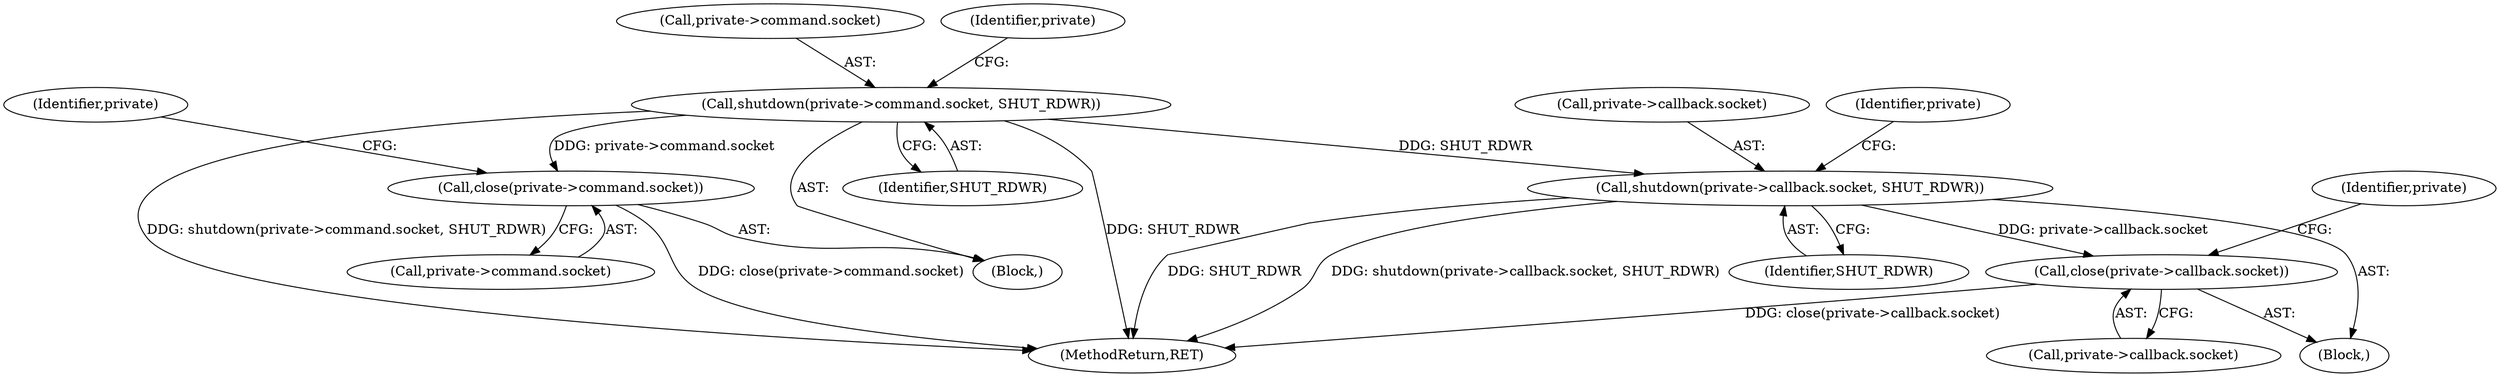 digraph "0_pacemaker_564f7cc2a51dcd2f28ab12a13394f31be5aa3c93_9@pointer" {
"1000204" [label="(Call,shutdown(private->command.socket, SHUT_RDWR))"];
"1000211" [label="(Call,close(private->command.socket))"];
"1000224" [label="(Call,shutdown(private->callback.socket, SHUT_RDWR))"];
"1000231" [label="(Call,close(private->callback.socket))"];
"1000224" [label="(Call,shutdown(private->callback.socket, SHUT_RDWR))"];
"1000205" [label="(Call,private->command.socket)"];
"1000204" [label="(Call,shutdown(private->command.socket, SHUT_RDWR))"];
"1000203" [label="(Block,)"];
"1000223" [label="(Block,)"];
"1000232" [label="(Call,private->callback.socket)"];
"1000240" [label="(Identifier,private)"];
"1000212" [label="(Call,private->command.socket)"];
"1000225" [label="(Call,private->callback.socket)"];
"1000230" [label="(Identifier,SHUT_RDWR)"];
"1000279" [label="(MethodReturn,RET)"];
"1000231" [label="(Call,close(private->callback.socket))"];
"1000220" [label="(Identifier,private)"];
"1000211" [label="(Call,close(private->command.socket))"];
"1000234" [label="(Identifier,private)"];
"1000214" [label="(Identifier,private)"];
"1000210" [label="(Identifier,SHUT_RDWR)"];
"1000204" -> "1000203"  [label="AST: "];
"1000204" -> "1000210"  [label="CFG: "];
"1000205" -> "1000204"  [label="AST: "];
"1000210" -> "1000204"  [label="AST: "];
"1000214" -> "1000204"  [label="CFG: "];
"1000204" -> "1000279"  [label="DDG: SHUT_RDWR"];
"1000204" -> "1000279"  [label="DDG: shutdown(private->command.socket, SHUT_RDWR)"];
"1000204" -> "1000211"  [label="DDG: private->command.socket"];
"1000204" -> "1000224"  [label="DDG: SHUT_RDWR"];
"1000211" -> "1000203"  [label="AST: "];
"1000211" -> "1000212"  [label="CFG: "];
"1000212" -> "1000211"  [label="AST: "];
"1000220" -> "1000211"  [label="CFG: "];
"1000211" -> "1000279"  [label="DDG: close(private->command.socket)"];
"1000224" -> "1000223"  [label="AST: "];
"1000224" -> "1000230"  [label="CFG: "];
"1000225" -> "1000224"  [label="AST: "];
"1000230" -> "1000224"  [label="AST: "];
"1000234" -> "1000224"  [label="CFG: "];
"1000224" -> "1000279"  [label="DDG: SHUT_RDWR"];
"1000224" -> "1000279"  [label="DDG: shutdown(private->callback.socket, SHUT_RDWR)"];
"1000224" -> "1000231"  [label="DDG: private->callback.socket"];
"1000231" -> "1000223"  [label="AST: "];
"1000231" -> "1000232"  [label="CFG: "];
"1000232" -> "1000231"  [label="AST: "];
"1000240" -> "1000231"  [label="CFG: "];
"1000231" -> "1000279"  [label="DDG: close(private->callback.socket)"];
}
